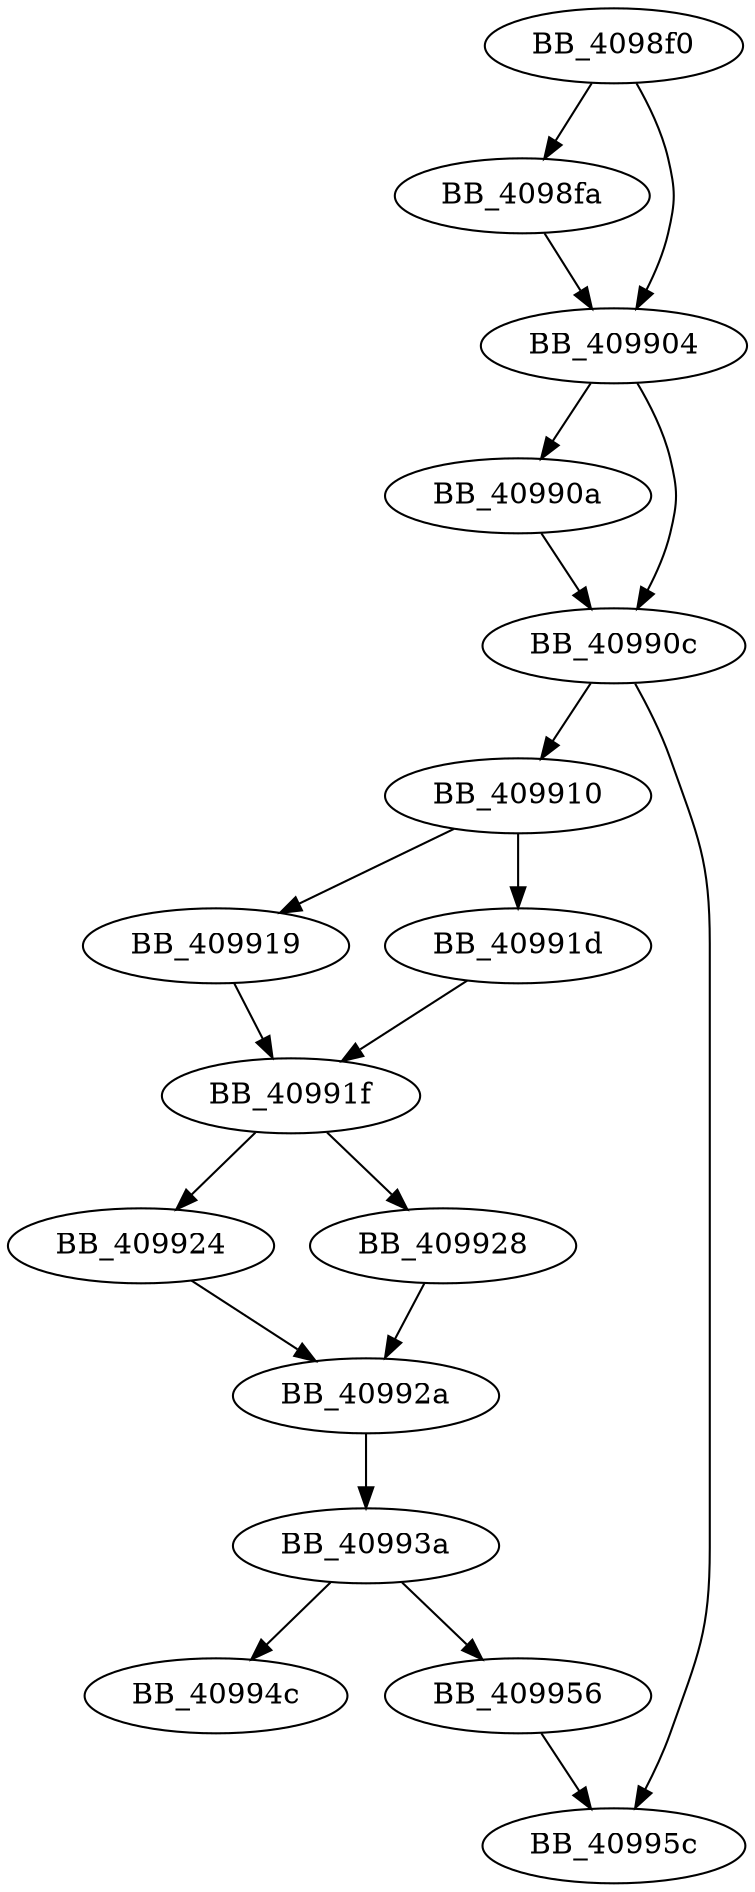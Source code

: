 DiGraph sub_4098F0{
BB_4098f0->BB_4098fa
BB_4098f0->BB_409904
BB_4098fa->BB_409904
BB_409904->BB_40990a
BB_409904->BB_40990c
BB_40990a->BB_40990c
BB_40990c->BB_409910
BB_40990c->BB_40995c
BB_409910->BB_409919
BB_409910->BB_40991d
BB_409919->BB_40991f
BB_40991d->BB_40991f
BB_40991f->BB_409924
BB_40991f->BB_409928
BB_409924->BB_40992a
BB_409928->BB_40992a
BB_40992a->BB_40993a
BB_40993a->BB_40994c
BB_40993a->BB_409956
BB_409956->BB_40995c
}
